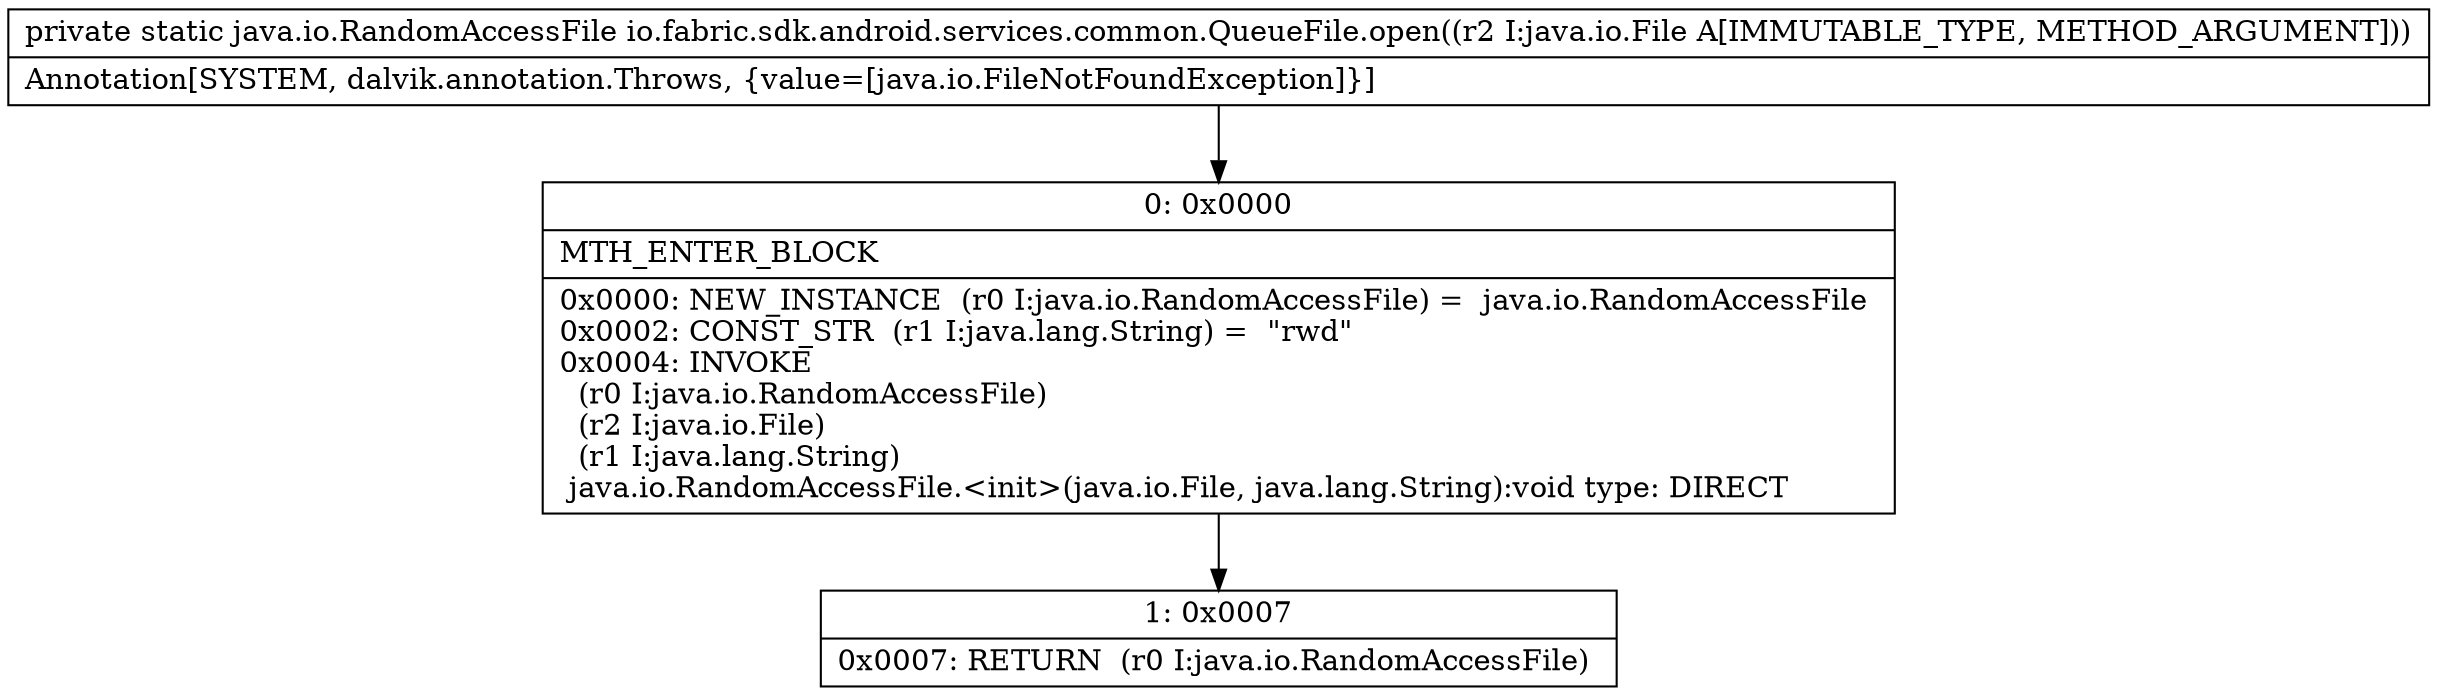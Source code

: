 digraph "CFG forio.fabric.sdk.android.services.common.QueueFile.open(Ljava\/io\/File;)Ljava\/io\/RandomAccessFile;" {
Node_0 [shape=record,label="{0\:\ 0x0000|MTH_ENTER_BLOCK\l|0x0000: NEW_INSTANCE  (r0 I:java.io.RandomAccessFile) =  java.io.RandomAccessFile \l0x0002: CONST_STR  (r1 I:java.lang.String) =  \"rwd\" \l0x0004: INVOKE  \l  (r0 I:java.io.RandomAccessFile)\l  (r2 I:java.io.File)\l  (r1 I:java.lang.String)\l java.io.RandomAccessFile.\<init\>(java.io.File, java.lang.String):void type: DIRECT \l}"];
Node_1 [shape=record,label="{1\:\ 0x0007|0x0007: RETURN  (r0 I:java.io.RandomAccessFile) \l}"];
MethodNode[shape=record,label="{private static java.io.RandomAccessFile io.fabric.sdk.android.services.common.QueueFile.open((r2 I:java.io.File A[IMMUTABLE_TYPE, METHOD_ARGUMENT]))  | Annotation[SYSTEM, dalvik.annotation.Throws, \{value=[java.io.FileNotFoundException]\}]\l}"];
MethodNode -> Node_0;
Node_0 -> Node_1;
}

